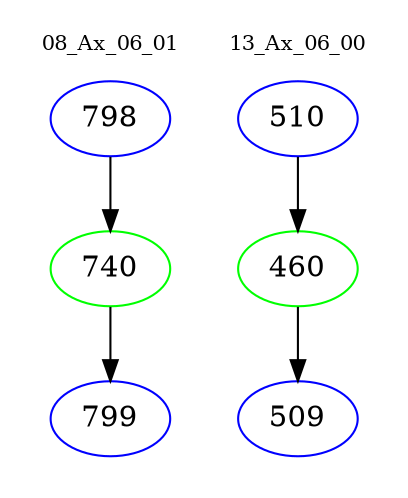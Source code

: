 digraph{
subgraph cluster_0 {
color = white
label = "08_Ax_06_01";
fontsize=10;
T0_798 [label="798", color="blue"]
T0_798 -> T0_740 [color="black"]
T0_740 [label="740", color="green"]
T0_740 -> T0_799 [color="black"]
T0_799 [label="799", color="blue"]
}
subgraph cluster_1 {
color = white
label = "13_Ax_06_00";
fontsize=10;
T1_510 [label="510", color="blue"]
T1_510 -> T1_460 [color="black"]
T1_460 [label="460", color="green"]
T1_460 -> T1_509 [color="black"]
T1_509 [label="509", color="blue"]
}
}
